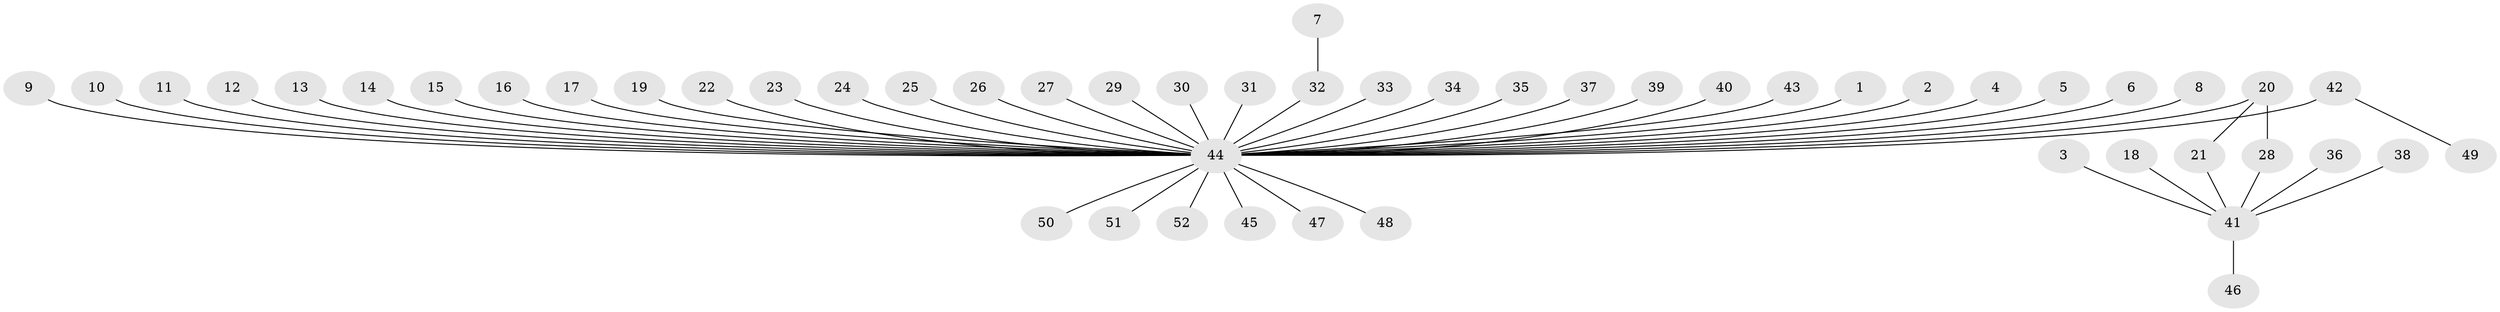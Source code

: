 // original degree distribution, {8: 0.007751937984496124, 51: 0.007751937984496124, 3: 0.05426356589147287, 1: 0.6744186046511628, 5: 0.015503875968992248, 4: 0.05426356589147287, 2: 0.17054263565891473, 12: 0.007751937984496124, 7: 0.007751937984496124}
// Generated by graph-tools (version 1.1) at 2025/36/03/04/25 23:36:43]
// undirected, 52 vertices, 52 edges
graph export_dot {
  node [color=gray90,style=filled];
  1;
  2;
  3;
  4;
  5;
  6;
  7;
  8;
  9;
  10;
  11;
  12;
  13;
  14;
  15;
  16;
  17;
  18;
  19;
  20;
  21;
  22;
  23;
  24;
  25;
  26;
  27;
  28;
  29;
  30;
  31;
  32;
  33;
  34;
  35;
  36;
  37;
  38;
  39;
  40;
  41;
  42;
  43;
  44;
  45;
  46;
  47;
  48;
  49;
  50;
  51;
  52;
  1 -- 44 [weight=1.0];
  2 -- 44 [weight=1.0];
  3 -- 41 [weight=1.0];
  4 -- 44 [weight=1.0];
  5 -- 44 [weight=1.0];
  6 -- 44 [weight=1.0];
  7 -- 32 [weight=1.0];
  8 -- 44 [weight=1.0];
  9 -- 44 [weight=1.0];
  10 -- 44 [weight=1.0];
  11 -- 44 [weight=1.0];
  12 -- 44 [weight=1.0];
  13 -- 44 [weight=1.0];
  14 -- 44 [weight=1.0];
  15 -- 44 [weight=1.0];
  16 -- 44 [weight=1.0];
  17 -- 44 [weight=1.0];
  18 -- 41 [weight=1.0];
  19 -- 44 [weight=1.0];
  20 -- 21 [weight=1.0];
  20 -- 28 [weight=1.0];
  20 -- 44 [weight=1.0];
  21 -- 41 [weight=1.0];
  22 -- 44 [weight=1.0];
  23 -- 44 [weight=1.0];
  24 -- 44 [weight=1.0];
  25 -- 44 [weight=1.0];
  26 -- 44 [weight=1.0];
  27 -- 44 [weight=1.0];
  28 -- 41 [weight=1.0];
  29 -- 44 [weight=1.0];
  30 -- 44 [weight=1.0];
  31 -- 44 [weight=1.0];
  32 -- 44 [weight=1.0];
  33 -- 44 [weight=1.0];
  34 -- 44 [weight=1.0];
  35 -- 44 [weight=1.0];
  36 -- 41 [weight=1.0];
  37 -- 44 [weight=1.0];
  38 -- 41 [weight=1.0];
  39 -- 44 [weight=1.0];
  40 -- 44 [weight=1.0];
  41 -- 46 [weight=1.0];
  42 -- 44 [weight=2.0];
  42 -- 49 [weight=1.0];
  43 -- 44 [weight=1.0];
  44 -- 45 [weight=1.0];
  44 -- 47 [weight=1.0];
  44 -- 48 [weight=1.0];
  44 -- 50 [weight=1.0];
  44 -- 51 [weight=1.0];
  44 -- 52 [weight=1.0];
}
